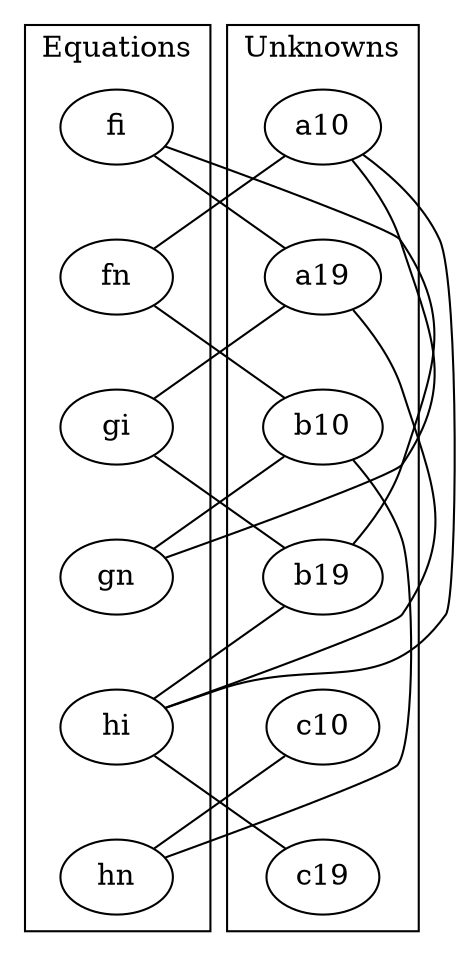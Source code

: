 graph G{   
        subgraph cluster0{
        label = "Equations"; 
        edge [style=invis];
        fi -- fn -- gi -- gn -- hi -- hn;
        }
        subgraph cluster1{
        label = "Unknowns";
        edge [style=invis];
        a10 -- a19 -- b10 -- b19 -- c10 -- c19;
        }
        edge [constraint=false];
        hn -- c10;
        a10 -- hi;
        gn -- a10;
        hn -- b10;
        b19 -- fi;
        gi -- b19;
        gi -- a19;
        a10 -- fn;
        a19 -- hi;
        b19 -- hi;
        gn -- b10;
        hi -- c19;
        b10 -- fn;
        a19 -- fi;
}